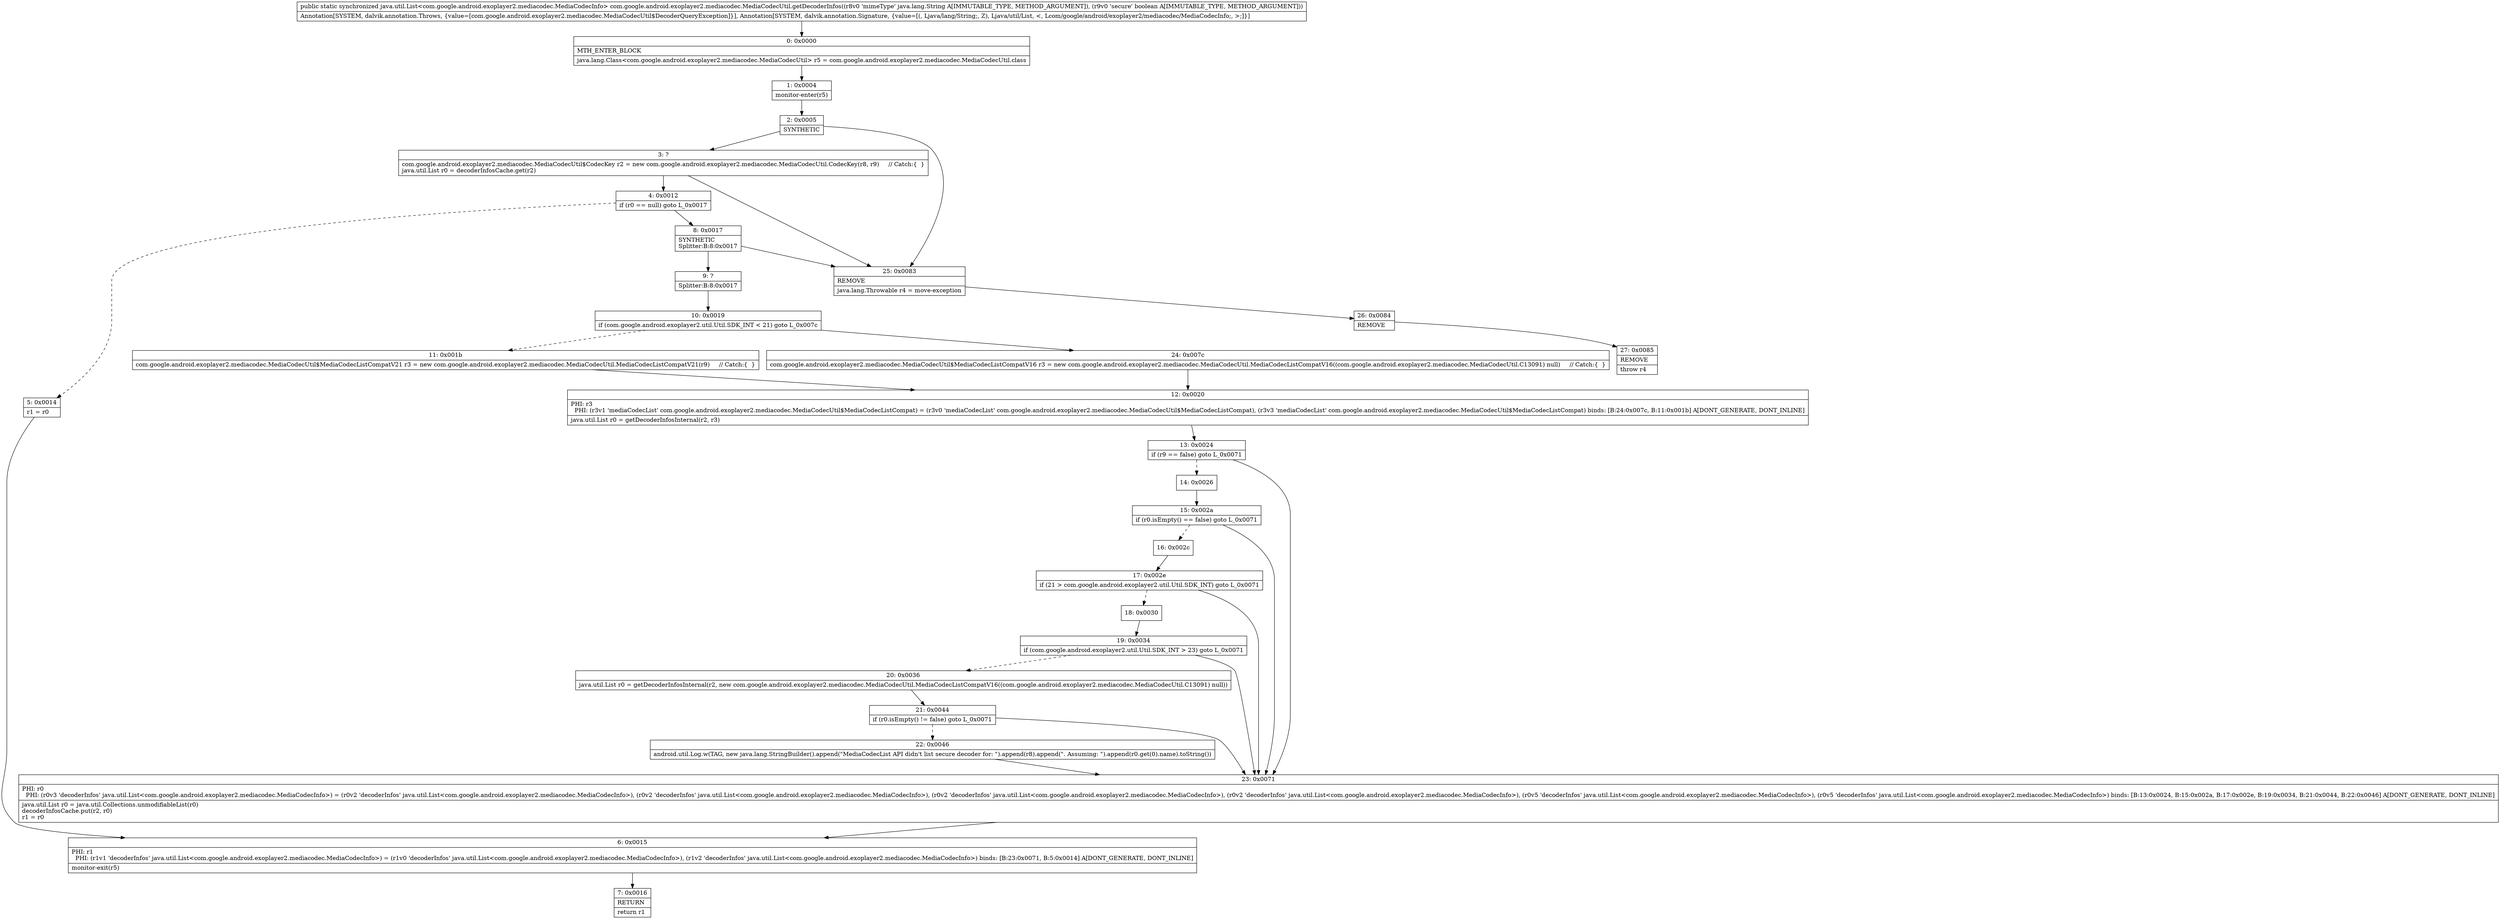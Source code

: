 digraph "CFG forcom.google.android.exoplayer2.mediacodec.MediaCodecUtil.getDecoderInfos(Ljava\/lang\/String;Z)Ljava\/util\/List;" {
Node_0 [shape=record,label="{0\:\ 0x0000|MTH_ENTER_BLOCK\l|java.lang.Class\<com.google.android.exoplayer2.mediacodec.MediaCodecUtil\> r5 = com.google.android.exoplayer2.mediacodec.MediaCodecUtil.class\l}"];
Node_1 [shape=record,label="{1\:\ 0x0004|monitor\-enter(r5)\l}"];
Node_2 [shape=record,label="{2\:\ 0x0005|SYNTHETIC\l}"];
Node_3 [shape=record,label="{3\:\ ?|com.google.android.exoplayer2.mediacodec.MediaCodecUtil$CodecKey r2 = new com.google.android.exoplayer2.mediacodec.MediaCodecUtil.CodecKey(r8, r9)     \/\/ Catch:\{  \}\ljava.util.List r0 = decoderInfosCache.get(r2)\l}"];
Node_4 [shape=record,label="{4\:\ 0x0012|if (r0 == null) goto L_0x0017\l}"];
Node_5 [shape=record,label="{5\:\ 0x0014|r1 = r0\l}"];
Node_6 [shape=record,label="{6\:\ 0x0015|PHI: r1 \l  PHI: (r1v1 'decoderInfos' java.util.List\<com.google.android.exoplayer2.mediacodec.MediaCodecInfo\>) = (r1v0 'decoderInfos' java.util.List\<com.google.android.exoplayer2.mediacodec.MediaCodecInfo\>), (r1v2 'decoderInfos' java.util.List\<com.google.android.exoplayer2.mediacodec.MediaCodecInfo\>) binds: [B:23:0x0071, B:5:0x0014] A[DONT_GENERATE, DONT_INLINE]\l|monitor\-exit(r5)\l}"];
Node_7 [shape=record,label="{7\:\ 0x0016|RETURN\l|return r1\l}"];
Node_8 [shape=record,label="{8\:\ 0x0017|SYNTHETIC\lSplitter:B:8:0x0017\l}"];
Node_9 [shape=record,label="{9\:\ ?|Splitter:B:8:0x0017\l}"];
Node_10 [shape=record,label="{10\:\ 0x0019|if (com.google.android.exoplayer2.util.Util.SDK_INT \< 21) goto L_0x007c\l}"];
Node_11 [shape=record,label="{11\:\ 0x001b|com.google.android.exoplayer2.mediacodec.MediaCodecUtil$MediaCodecListCompatV21 r3 = new com.google.android.exoplayer2.mediacodec.MediaCodecUtil.MediaCodecListCompatV21(r9)     \/\/ Catch:\{  \}\l}"];
Node_12 [shape=record,label="{12\:\ 0x0020|PHI: r3 \l  PHI: (r3v1 'mediaCodecList' com.google.android.exoplayer2.mediacodec.MediaCodecUtil$MediaCodecListCompat) = (r3v0 'mediaCodecList' com.google.android.exoplayer2.mediacodec.MediaCodecUtil$MediaCodecListCompat), (r3v3 'mediaCodecList' com.google.android.exoplayer2.mediacodec.MediaCodecUtil$MediaCodecListCompat) binds: [B:24:0x007c, B:11:0x001b] A[DONT_GENERATE, DONT_INLINE]\l|java.util.List r0 = getDecoderInfosInternal(r2, r3)\l}"];
Node_13 [shape=record,label="{13\:\ 0x0024|if (r9 == false) goto L_0x0071\l}"];
Node_14 [shape=record,label="{14\:\ 0x0026}"];
Node_15 [shape=record,label="{15\:\ 0x002a|if (r0.isEmpty() == false) goto L_0x0071\l}"];
Node_16 [shape=record,label="{16\:\ 0x002c}"];
Node_17 [shape=record,label="{17\:\ 0x002e|if (21 \> com.google.android.exoplayer2.util.Util.SDK_INT) goto L_0x0071\l}"];
Node_18 [shape=record,label="{18\:\ 0x0030}"];
Node_19 [shape=record,label="{19\:\ 0x0034|if (com.google.android.exoplayer2.util.Util.SDK_INT \> 23) goto L_0x0071\l}"];
Node_20 [shape=record,label="{20\:\ 0x0036|java.util.List r0 = getDecoderInfosInternal(r2, new com.google.android.exoplayer2.mediacodec.MediaCodecUtil.MediaCodecListCompatV16((com.google.android.exoplayer2.mediacodec.MediaCodecUtil.C13091) null))\l}"];
Node_21 [shape=record,label="{21\:\ 0x0044|if (r0.isEmpty() != false) goto L_0x0071\l}"];
Node_22 [shape=record,label="{22\:\ 0x0046|android.util.Log.w(TAG, new java.lang.StringBuilder().append(\"MediaCodecList API didn't list secure decoder for: \").append(r8).append(\". Assuming: \").append(r0.get(0).name).toString())\l}"];
Node_23 [shape=record,label="{23\:\ 0x0071|PHI: r0 \l  PHI: (r0v3 'decoderInfos' java.util.List\<com.google.android.exoplayer2.mediacodec.MediaCodecInfo\>) = (r0v2 'decoderInfos' java.util.List\<com.google.android.exoplayer2.mediacodec.MediaCodecInfo\>), (r0v2 'decoderInfos' java.util.List\<com.google.android.exoplayer2.mediacodec.MediaCodecInfo\>), (r0v2 'decoderInfos' java.util.List\<com.google.android.exoplayer2.mediacodec.MediaCodecInfo\>), (r0v2 'decoderInfos' java.util.List\<com.google.android.exoplayer2.mediacodec.MediaCodecInfo\>), (r0v5 'decoderInfos' java.util.List\<com.google.android.exoplayer2.mediacodec.MediaCodecInfo\>), (r0v5 'decoderInfos' java.util.List\<com.google.android.exoplayer2.mediacodec.MediaCodecInfo\>) binds: [B:13:0x0024, B:15:0x002a, B:17:0x002e, B:19:0x0034, B:21:0x0044, B:22:0x0046] A[DONT_GENERATE, DONT_INLINE]\l|java.util.List r0 = java.util.Collections.unmodifiableList(r0)\ldecoderInfosCache.put(r2, r0)\lr1 = r0\l}"];
Node_24 [shape=record,label="{24\:\ 0x007c|com.google.android.exoplayer2.mediacodec.MediaCodecUtil$MediaCodecListCompatV16 r3 = new com.google.android.exoplayer2.mediacodec.MediaCodecUtil.MediaCodecListCompatV16((com.google.android.exoplayer2.mediacodec.MediaCodecUtil.C13091) null)     \/\/ Catch:\{  \}\l}"];
Node_25 [shape=record,label="{25\:\ 0x0083|REMOVE\l|java.lang.Throwable r4 = move\-exception\l}"];
Node_26 [shape=record,label="{26\:\ 0x0084|REMOVE\l}"];
Node_27 [shape=record,label="{27\:\ 0x0085|REMOVE\l|throw r4\l}"];
MethodNode[shape=record,label="{public static synchronized java.util.List\<com.google.android.exoplayer2.mediacodec.MediaCodecInfo\> com.google.android.exoplayer2.mediacodec.MediaCodecUtil.getDecoderInfos((r8v0 'mimeType' java.lang.String A[IMMUTABLE_TYPE, METHOD_ARGUMENT]), (r9v0 'secure' boolean A[IMMUTABLE_TYPE, METHOD_ARGUMENT]))  | Annotation[SYSTEM, dalvik.annotation.Throws, \{value=[com.google.android.exoplayer2.mediacodec.MediaCodecUtil$DecoderQueryException]\}], Annotation[SYSTEM, dalvik.annotation.Signature, \{value=[(, Ljava\/lang\/String;, Z), Ljava\/util\/List, \<, Lcom\/google\/android\/exoplayer2\/mediacodec\/MediaCodecInfo;, \>;]\}]\l}"];
MethodNode -> Node_0;
Node_0 -> Node_1;
Node_1 -> Node_2;
Node_2 -> Node_3;
Node_2 -> Node_25;
Node_3 -> Node_4;
Node_3 -> Node_25;
Node_4 -> Node_5[style=dashed];
Node_4 -> Node_8;
Node_5 -> Node_6;
Node_6 -> Node_7;
Node_8 -> Node_9;
Node_8 -> Node_25;
Node_9 -> Node_10;
Node_10 -> Node_11[style=dashed];
Node_10 -> Node_24;
Node_11 -> Node_12;
Node_12 -> Node_13;
Node_13 -> Node_14[style=dashed];
Node_13 -> Node_23;
Node_14 -> Node_15;
Node_15 -> Node_16[style=dashed];
Node_15 -> Node_23;
Node_16 -> Node_17;
Node_17 -> Node_18[style=dashed];
Node_17 -> Node_23;
Node_18 -> Node_19;
Node_19 -> Node_20[style=dashed];
Node_19 -> Node_23;
Node_20 -> Node_21;
Node_21 -> Node_22[style=dashed];
Node_21 -> Node_23;
Node_22 -> Node_23;
Node_23 -> Node_6;
Node_24 -> Node_12;
Node_25 -> Node_26;
Node_26 -> Node_27;
}

